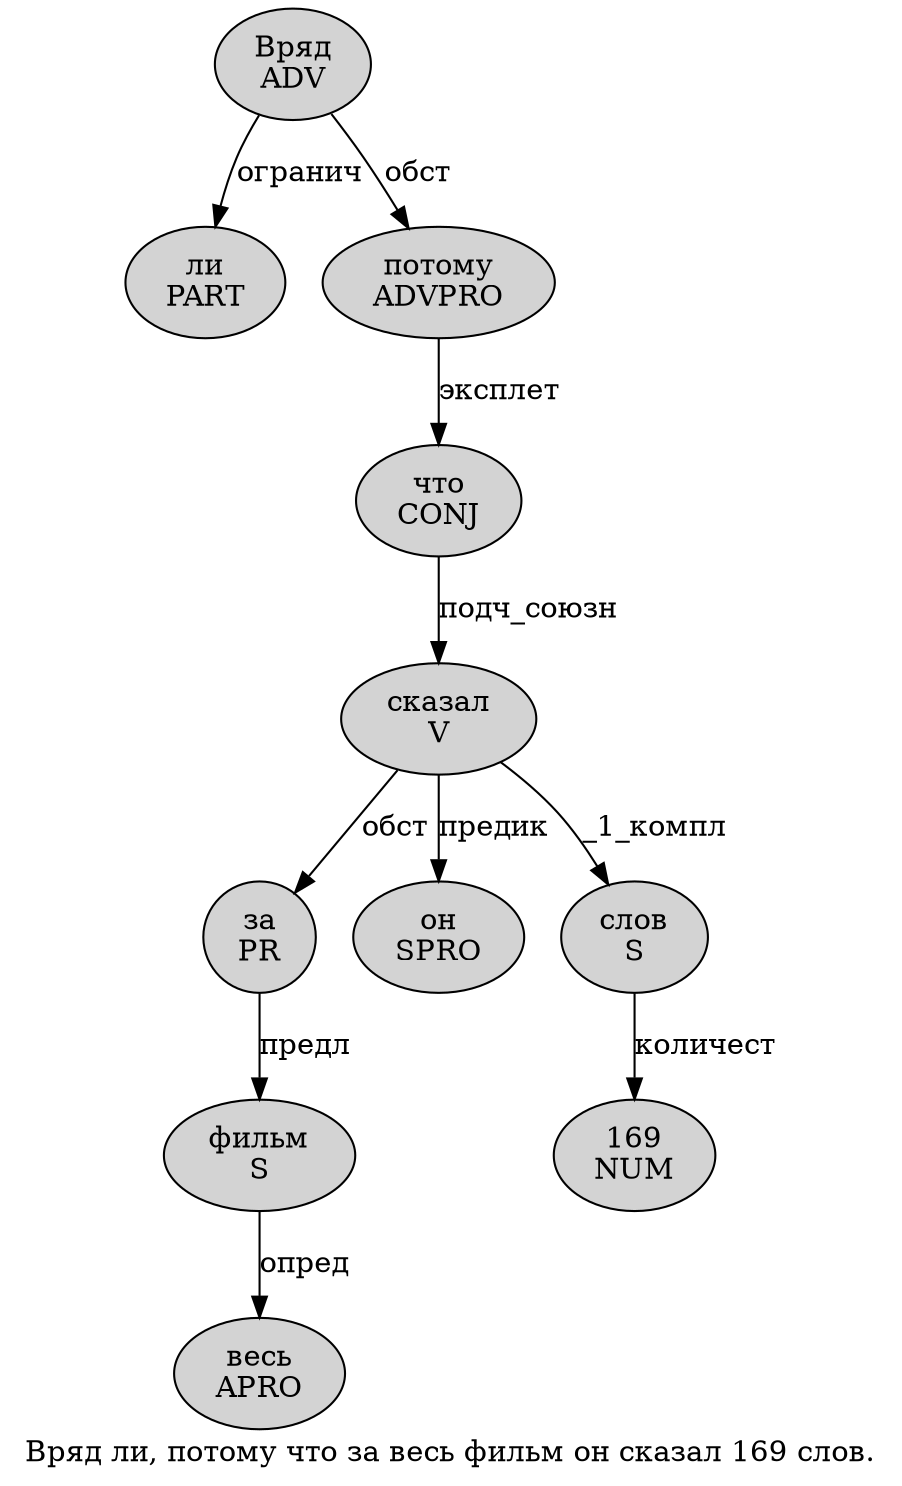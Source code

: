 digraph SENTENCE_4168 {
	graph [label="Вряд ли, потому что за весь фильм он сказал 169 слов."]
	node [style=filled]
		0 [label="Вряд
ADV" color="" fillcolor=lightgray penwidth=1 shape=ellipse]
		1 [label="ли
PART" color="" fillcolor=lightgray penwidth=1 shape=ellipse]
		3 [label="потому
ADVPRO" color="" fillcolor=lightgray penwidth=1 shape=ellipse]
		4 [label="что
CONJ" color="" fillcolor=lightgray penwidth=1 shape=ellipse]
		5 [label="за
PR" color="" fillcolor=lightgray penwidth=1 shape=ellipse]
		6 [label="весь
APRO" color="" fillcolor=lightgray penwidth=1 shape=ellipse]
		7 [label="фильм
S" color="" fillcolor=lightgray penwidth=1 shape=ellipse]
		8 [label="он
SPRO" color="" fillcolor=lightgray penwidth=1 shape=ellipse]
		9 [label="сказал
V" color="" fillcolor=lightgray penwidth=1 shape=ellipse]
		10 [label="169
NUM" color="" fillcolor=lightgray penwidth=1 shape=ellipse]
		11 [label="слов
S" color="" fillcolor=lightgray penwidth=1 shape=ellipse]
			5 -> 7 [label="предл"]
			11 -> 10 [label="количест"]
			9 -> 5 [label="обст"]
			9 -> 8 [label="предик"]
			9 -> 11 [label="_1_компл"]
			3 -> 4 [label="эксплет"]
			7 -> 6 [label="опред"]
			0 -> 1 [label="огранич"]
			0 -> 3 [label="обст"]
			4 -> 9 [label="подч_союзн"]
}